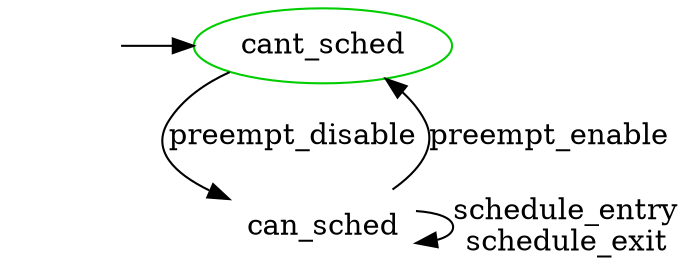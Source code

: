 digraph state_automaton {
	center = true;
	size = "7,11";
	{node [shape = plaintext] "can_sched"};
	{node [shape = plaintext, style=invis, label=""] "__init_cant_sched"};
	{node [shape = ellipse] "cant_sched"};
	{node [shape = plaintext] "cant_sched"};
	"__init_cant_sched" -> "cant_sched";
	"can_sched" [label = "can_sched"];
	"can_sched" -> "can_sched" [ label = "schedule_entry\nschedule_exit" ];
	"can_sched" -> "cant_sched" [ label = "preempt_enable" ];
	"cant_sched" [label = "cant_sched", color = green3];
	"cant_sched" -> "can_sched" [ label = "preempt_disable" ];
	{ rank = min ;
		"__init_cant_sched";
		"cant_sched";
	}
}
